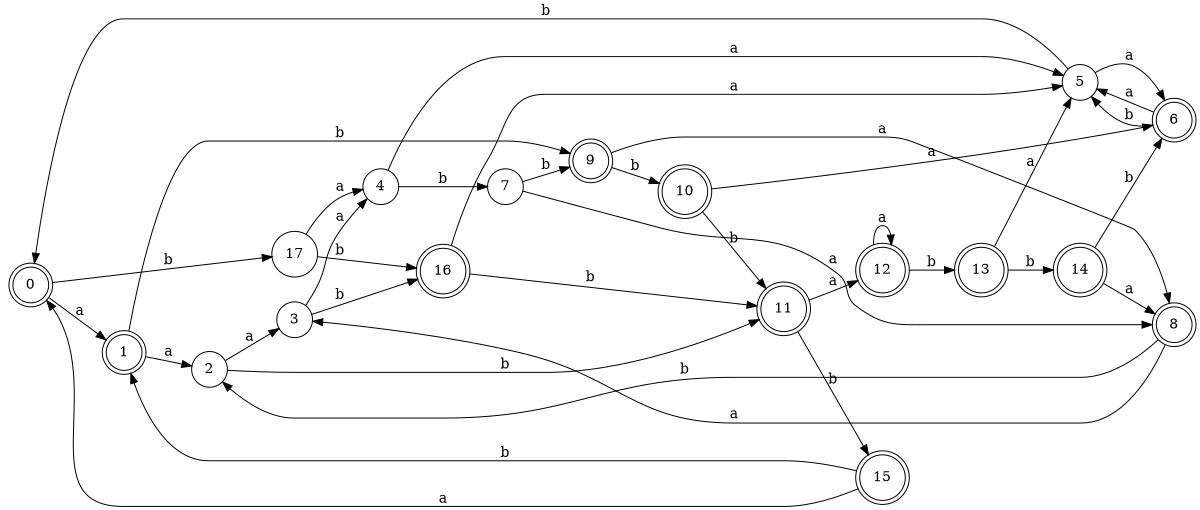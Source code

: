 digraph n15_6 {
__start0 [label="" shape="none"];

rankdir=LR;
size="8,5";

s0 [style="rounded,filled", color="black", fillcolor="white" shape="doublecircle", label="0"];
s1 [style="rounded,filled", color="black", fillcolor="white" shape="doublecircle", label="1"];
s2 [style="filled", color="black", fillcolor="white" shape="circle", label="2"];
s3 [style="filled", color="black", fillcolor="white" shape="circle", label="3"];
s4 [style="filled", color="black", fillcolor="white" shape="circle", label="4"];
s5 [style="filled", color="black", fillcolor="white" shape="circle", label="5"];
s6 [style="rounded,filled", color="black", fillcolor="white" shape="doublecircle", label="6"];
s7 [style="filled", color="black", fillcolor="white" shape="circle", label="7"];
s8 [style="rounded,filled", color="black", fillcolor="white" shape="doublecircle", label="8"];
s9 [style="rounded,filled", color="black", fillcolor="white" shape="doublecircle", label="9"];
s10 [style="rounded,filled", color="black", fillcolor="white" shape="doublecircle", label="10"];
s11 [style="rounded,filled", color="black", fillcolor="white" shape="doublecircle", label="11"];
s12 [style="rounded,filled", color="black", fillcolor="white" shape="doublecircle", label="12"];
s13 [style="rounded,filled", color="black", fillcolor="white" shape="doublecircle", label="13"];
s14 [style="rounded,filled", color="black", fillcolor="white" shape="doublecircle", label="14"];
s15 [style="rounded,filled", color="black", fillcolor="white" shape="doublecircle", label="15"];
s16 [style="rounded,filled", color="black", fillcolor="white" shape="doublecircle", label="16"];
s17 [style="filled", color="black", fillcolor="white" shape="circle", label="17"];
s0 -> s1 [label="a"];
s0 -> s17 [label="b"];
s1 -> s2 [label="a"];
s1 -> s9 [label="b"];
s2 -> s3 [label="a"];
s2 -> s11 [label="b"];
s3 -> s4 [label="a"];
s3 -> s16 [label="b"];
s4 -> s5 [label="a"];
s4 -> s7 [label="b"];
s5 -> s6 [label="a"];
s5 -> s0 [label="b"];
s6 -> s5 [label="a"];
s6 -> s5 [label="b"];
s7 -> s8 [label="a"];
s7 -> s9 [label="b"];
s8 -> s3 [label="a"];
s8 -> s2 [label="b"];
s9 -> s8 [label="a"];
s9 -> s10 [label="b"];
s10 -> s6 [label="a"];
s10 -> s11 [label="b"];
s11 -> s12 [label="a"];
s11 -> s15 [label="b"];
s12 -> s12 [label="a"];
s12 -> s13 [label="b"];
s13 -> s5 [label="a"];
s13 -> s14 [label="b"];
s14 -> s8 [label="a"];
s14 -> s6 [label="b"];
s15 -> s0 [label="a"];
s15 -> s1 [label="b"];
s16 -> s5 [label="a"];
s16 -> s11 [label="b"];
s17 -> s4 [label="a"];
s17 -> s16 [label="b"];

}